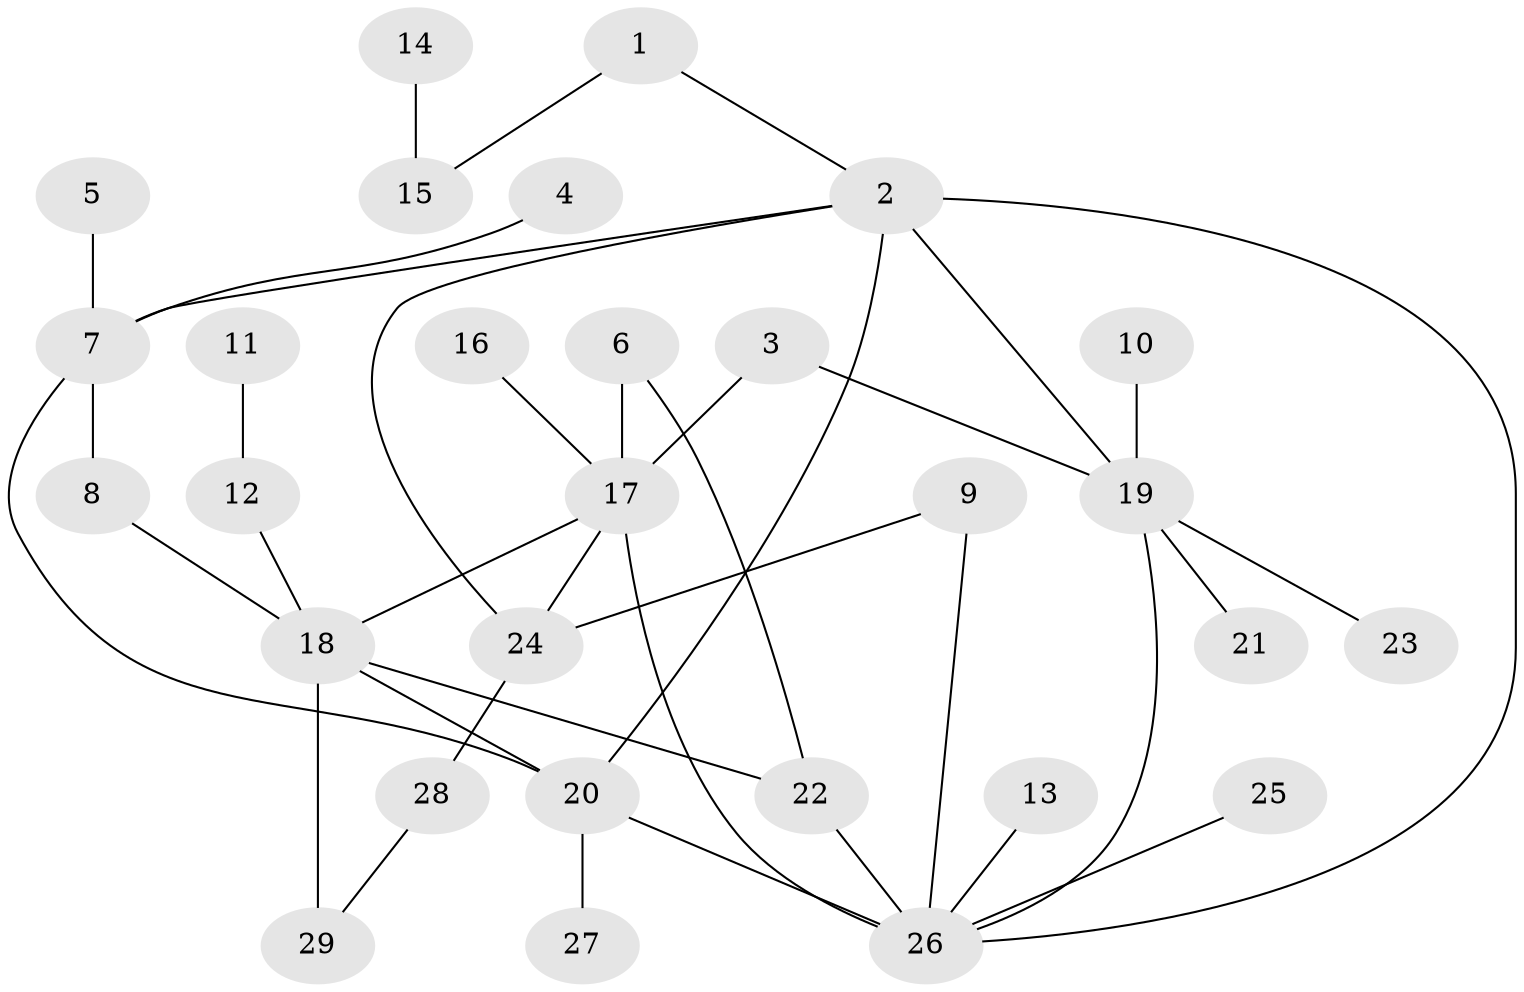 // original degree distribution, {2: 0.2413793103448276, 8: 0.017241379310344827, 5: 0.05172413793103448, 6: 0.06896551724137931, 1: 0.3620689655172414, 3: 0.20689655172413793, 4: 0.05172413793103448}
// Generated by graph-tools (version 1.1) at 2025/49/03/09/25 03:49:20]
// undirected, 29 vertices, 39 edges
graph export_dot {
graph [start="1"]
  node [color=gray90,style=filled];
  1;
  2;
  3;
  4;
  5;
  6;
  7;
  8;
  9;
  10;
  11;
  12;
  13;
  14;
  15;
  16;
  17;
  18;
  19;
  20;
  21;
  22;
  23;
  24;
  25;
  26;
  27;
  28;
  29;
  1 -- 2 [weight=1.0];
  1 -- 15 [weight=1.0];
  2 -- 7 [weight=1.0];
  2 -- 19 [weight=1.0];
  2 -- 20 [weight=2.0];
  2 -- 24 [weight=1.0];
  2 -- 26 [weight=1.0];
  3 -- 17 [weight=1.0];
  3 -- 19 [weight=1.0];
  4 -- 7 [weight=1.0];
  5 -- 7 [weight=1.0];
  6 -- 17 [weight=1.0];
  6 -- 22 [weight=1.0];
  7 -- 8 [weight=1.0];
  7 -- 20 [weight=1.0];
  8 -- 18 [weight=1.0];
  9 -- 24 [weight=1.0];
  9 -- 26 [weight=1.0];
  10 -- 19 [weight=1.0];
  11 -- 12 [weight=1.0];
  12 -- 18 [weight=1.0];
  13 -- 26 [weight=1.0];
  14 -- 15 [weight=1.0];
  16 -- 17 [weight=1.0];
  17 -- 18 [weight=1.0];
  17 -- 24 [weight=1.0];
  17 -- 26 [weight=2.0];
  18 -- 20 [weight=1.0];
  18 -- 22 [weight=1.0];
  18 -- 29 [weight=2.0];
  19 -- 21 [weight=1.0];
  19 -- 23 [weight=1.0];
  19 -- 26 [weight=1.0];
  20 -- 26 [weight=1.0];
  20 -- 27 [weight=1.0];
  22 -- 26 [weight=1.0];
  24 -- 28 [weight=1.0];
  25 -- 26 [weight=1.0];
  28 -- 29 [weight=1.0];
}
